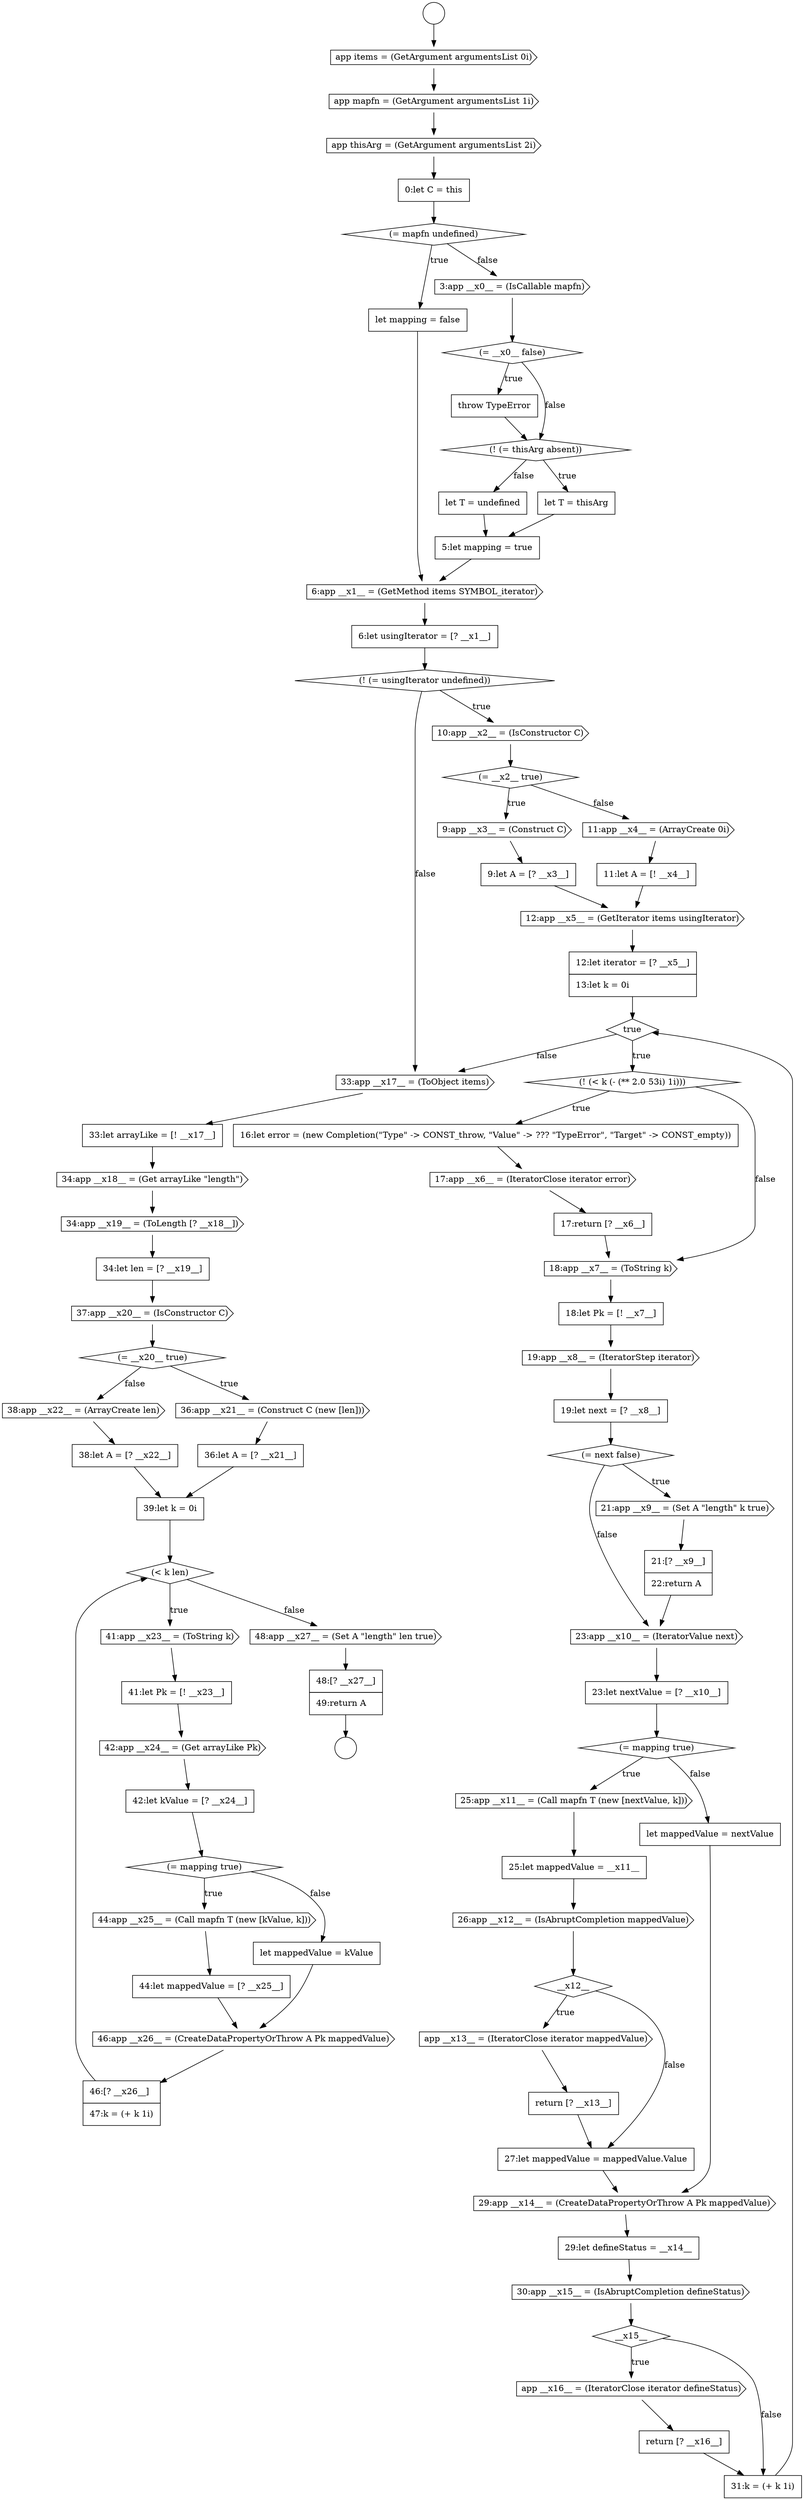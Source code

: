 digraph {
  node5 [shape=none, margin=0, label=<<font color="black">
    <table border="0" cellborder="1" cellspacing="0" cellpadding="10">
      <tr><td align="left">0:let C = this</td></tr>
    </table>
  </font>> color="black" fillcolor="white" style=filled]
  node65 [shape=cds, label=<<font color="black">38:app __x22__ = (ArrayCreate len)</font>> color="black" fillcolor="white" style=filled]
  node77 [shape=cds, label=<<font color="black">46:app __x26__ = (CreateDataPropertyOrThrow A Pk mappedValue)</font>> color="black" fillcolor="white" style=filled]
  node66 [shape=none, margin=0, label=<<font color="black">
    <table border="0" cellborder="1" cellspacing="0" cellpadding="10">
      <tr><td align="left">38:let A = [? __x22__]</td></tr>
    </table>
  </font>> color="black" fillcolor="white" style=filled]
  node69 [shape=cds, label=<<font color="black">41:app __x23__ = (ToString k)</font>> color="black" fillcolor="white" style=filled]
  node0 [shape=circle label=" " color="black" fillcolor="white" style=filled]
  node10 [shape=none, margin=0, label=<<font color="black">
    <table border="0" cellborder="1" cellspacing="0" cellpadding="10">
      <tr><td align="left">throw TypeError</td></tr>
    </table>
  </font>> color="black" fillcolor="white" style=filled]
  node56 [shape=cds, label=<<font color="black">33:app __x17__ = (ToObject items)</font>> color="black" fillcolor="white" style=filled]
  node42 [shape=none, margin=0, label=<<font color="black">
    <table border="0" cellborder="1" cellspacing="0" cellpadding="10">
      <tr><td align="left">25:let mappedValue = __x11__</td></tr>
    </table>
  </font>> color="black" fillcolor="white" style=filled]
  node24 [shape=cds, label=<<font color="black">12:app __x5__ = (GetIterator items usingIterator)</font>> color="black" fillcolor="white" style=filled]
  node37 [shape=none, margin=0, label=<<font color="black">
    <table border="0" cellborder="1" cellspacing="0" cellpadding="10">
      <tr><td align="left">21:[? __x9__]</td></tr>
      <tr><td align="left">22:return A</td></tr>
    </table>
  </font>> color="black" fillcolor="white" style=filled]
  node25 [shape=none, margin=0, label=<<font color="black">
    <table border="0" cellborder="1" cellspacing="0" cellpadding="10">
      <tr><td align="left">12:let iterator = [? __x5__]</td></tr>
      <tr><td align="left">13:let k = 0i</td></tr>
    </table>
  </font>> color="black" fillcolor="white" style=filled]
  node52 [shape=diamond, label=<<font color="black">__x15__</font>> color="black" fillcolor="white" style=filled]
  node14 [shape=none, margin=0, label=<<font color="black">
    <table border="0" cellborder="1" cellspacing="0" cellpadding="10">
      <tr><td align="left">5:let mapping = true</td></tr>
    </table>
  </font>> color="black" fillcolor="white" style=filled]
  node20 [shape=cds, label=<<font color="black">9:app __x3__ = (Construct C)</font>> color="black" fillcolor="white" style=filled]
  node46 [shape=none, margin=0, label=<<font color="black">
    <table border="0" cellborder="1" cellspacing="0" cellpadding="10">
      <tr><td align="left">return [? __x13__]</td></tr>
    </table>
  </font>> color="black" fillcolor="white" style=filled]
  node57 [shape=none, margin=0, label=<<font color="black">
    <table border="0" cellborder="1" cellspacing="0" cellpadding="10">
      <tr><td align="left">33:let arrayLike = [! __x17__]</td></tr>
    </table>
  </font>> color="black" fillcolor="white" style=filled]
  node78 [shape=none, margin=0, label=<<font color="black">
    <table border="0" cellborder="1" cellspacing="0" cellpadding="10">
      <tr><td align="left">46:[? __x26__]</td></tr>
      <tr><td align="left">47:k = (+ k 1i)</td></tr>
    </table>
  </font>> color="black" fillcolor="white" style=filled]
  node29 [shape=cds, label=<<font color="black">17:app __x6__ = (IteratorClose iterator error)</font>> color="black" fillcolor="white" style=filled]
  node61 [shape=cds, label=<<font color="black">37:app __x20__ = (IsConstructor C)</font>> color="black" fillcolor="white" style=filled]
  node1 [shape=circle label=" " color="black" fillcolor="white" style=filled]
  node74 [shape=cds, label=<<font color="black">44:app __x25__ = (Call mapfn T (new [kValue, k]))</font>> color="black" fillcolor="white" style=filled]
  node6 [shape=diamond, label=<<font color="black">(= mapfn undefined)</font>> color="black" fillcolor="white" style=filled]
  node60 [shape=none, margin=0, label=<<font color="black">
    <table border="0" cellborder="1" cellspacing="0" cellpadding="10">
      <tr><td align="left">34:let len = [? __x19__]</td></tr>
    </table>
  </font>> color="black" fillcolor="white" style=filled]
  node70 [shape=none, margin=0, label=<<font color="black">
    <table border="0" cellborder="1" cellspacing="0" cellpadding="10">
      <tr><td align="left">41:let Pk = [! __x23__]</td></tr>
    </table>
  </font>> color="black" fillcolor="white" style=filled]
  node21 [shape=none, margin=0, label=<<font color="black">
    <table border="0" cellborder="1" cellspacing="0" cellpadding="10">
      <tr><td align="left">9:let A = [? __x3__]</td></tr>
    </table>
  </font>> color="black" fillcolor="white" style=filled]
  node33 [shape=cds, label=<<font color="black">19:app __x8__ = (IteratorStep iterator)</font>> color="black" fillcolor="white" style=filled]
  node28 [shape=none, margin=0, label=<<font color="black">
    <table border="0" cellborder="1" cellspacing="0" cellpadding="10">
      <tr><td align="left">16:let error = (new Completion(&quot;Type&quot; -&gt; CONST_throw, &quot;Value&quot; -&gt; ??? &quot;TypeError&quot;, &quot;Target&quot; -&gt; CONST_empty))</td></tr>
    </table>
  </font>> color="black" fillcolor="white" style=filled]
  node38 [shape=cds, label=<<font color="black">23:app __x10__ = (IteratorValue next)</font>> color="black" fillcolor="white" style=filled]
  node9 [shape=diamond, label=<<font color="black">(= __x0__ false)</font>> color="black" fillcolor="white" style=filled]
  node53 [shape=cds, label=<<font color="black">app __x16__ = (IteratorClose iterator defineStatus)</font>> color="black" fillcolor="white" style=filled]
  node13 [shape=none, margin=0, label=<<font color="black">
    <table border="0" cellborder="1" cellspacing="0" cellpadding="10">
      <tr><td align="left">let T = undefined</td></tr>
    </table>
  </font>> color="black" fillcolor="white" style=filled]
  node41 [shape=cds, label=<<font color="black">25:app __x11__ = (Call mapfn T (new [nextValue, k]))</font>> color="black" fillcolor="white" style=filled]
  node73 [shape=diamond, label=<<font color="black">(= mapping true)</font>> color="black" fillcolor="white" style=filled]
  node2 [shape=cds, label=<<font color="black">app items = (GetArgument argumentsList 0i)</font>> color="black" fillcolor="white" style=filled]
  node45 [shape=cds, label=<<font color="black">app __x13__ = (IteratorClose iterator mappedValue)</font>> color="black" fillcolor="white" style=filled]
  node64 [shape=none, margin=0, label=<<font color="black">
    <table border="0" cellborder="1" cellspacing="0" cellpadding="10">
      <tr><td align="left">36:let A = [? __x21__]</td></tr>
    </table>
  </font>> color="black" fillcolor="white" style=filled]
  node17 [shape=diamond, label=<<font color="black">(! (= usingIterator undefined))</font>> color="black" fillcolor="white" style=filled]
  node32 [shape=none, margin=0, label=<<font color="black">
    <table border="0" cellborder="1" cellspacing="0" cellpadding="10">
      <tr><td align="left">18:let Pk = [! __x7__]</td></tr>
    </table>
  </font>> color="black" fillcolor="white" style=filled]
  node34 [shape=none, margin=0, label=<<font color="black">
    <table border="0" cellborder="1" cellspacing="0" cellpadding="10">
      <tr><td align="left">19:let next = [? __x8__]</td></tr>
    </table>
  </font>> color="black" fillcolor="white" style=filled]
  node22 [shape=cds, label=<<font color="black">11:app __x4__ = (ArrayCreate 0i)</font>> color="black" fillcolor="white" style=filled]
  node44 [shape=diamond, label=<<font color="black">__x12__</font>> color="black" fillcolor="white" style=filled]
  node59 [shape=cds, label=<<font color="black">34:app __x19__ = (ToLength [? __x18__])</font>> color="black" fillcolor="white" style=filled]
  node27 [shape=diamond, label=<<font color="black">(! (&lt; k (- (** 2.0 53i) 1i)))</font>> color="black" fillcolor="white" style=filled]
  node71 [shape=cds, label=<<font color="black">42:app __x24__ = (Get arrayLike Pk)</font>> color="black" fillcolor="white" style=filled]
  node12 [shape=none, margin=0, label=<<font color="black">
    <table border="0" cellborder="1" cellspacing="0" cellpadding="10">
      <tr><td align="left">let T = thisArg</td></tr>
    </table>
  </font>> color="black" fillcolor="white" style=filled]
  node54 [shape=none, margin=0, label=<<font color="black">
    <table border="0" cellborder="1" cellspacing="0" cellpadding="10">
      <tr><td align="left">return [? __x16__]</td></tr>
    </table>
  </font>> color="black" fillcolor="white" style=filled]
  node49 [shape=cds, label=<<font color="black">29:app __x14__ = (CreateDataPropertyOrThrow A Pk mappedValue)</font>> color="black" fillcolor="white" style=filled]
  node76 [shape=none, margin=0, label=<<font color="black">
    <table border="0" cellborder="1" cellspacing="0" cellpadding="10">
      <tr><td align="left">let mappedValue = kValue</td></tr>
    </table>
  </font>> color="black" fillcolor="white" style=filled]
  node7 [shape=none, margin=0, label=<<font color="black">
    <table border="0" cellborder="1" cellspacing="0" cellpadding="10">
      <tr><td align="left">let mapping = false</td></tr>
    </table>
  </font>> color="black" fillcolor="white" style=filled]
  node39 [shape=none, margin=0, label=<<font color="black">
    <table border="0" cellborder="1" cellspacing="0" cellpadding="10">
      <tr><td align="left">23:let nextValue = [? __x10__]</td></tr>
    </table>
  </font>> color="black" fillcolor="white" style=filled]
  node3 [shape=cds, label=<<font color="black">app mapfn = (GetArgument argumentsList 1i)</font>> color="black" fillcolor="white" style=filled]
  node80 [shape=none, margin=0, label=<<font color="black">
    <table border="0" cellborder="1" cellspacing="0" cellpadding="10">
      <tr><td align="left">48:[? __x27__]</td></tr>
      <tr><td align="left">49:return A</td></tr>
    </table>
  </font>> color="black" fillcolor="white" style=filled]
  node35 [shape=diamond, label=<<font color="black">(= next false)</font>> color="black" fillcolor="white" style=filled]
  node48 [shape=none, margin=0, label=<<font color="black">
    <table border="0" cellborder="1" cellspacing="0" cellpadding="10">
      <tr><td align="left">let mappedValue = nextValue</td></tr>
    </table>
  </font>> color="black" fillcolor="white" style=filled]
  node63 [shape=cds, label=<<font color="black">36:app __x21__ = (Construct C (new [len]))</font>> color="black" fillcolor="white" style=filled]
  node18 [shape=cds, label=<<font color="black">10:app __x2__ = (IsConstructor C)</font>> color="black" fillcolor="white" style=filled]
  node50 [shape=none, margin=0, label=<<font color="black">
    <table border="0" cellborder="1" cellspacing="0" cellpadding="10">
      <tr><td align="left">29:let defineStatus = __x14__</td></tr>
    </table>
  </font>> color="black" fillcolor="white" style=filled]
  node67 [shape=none, margin=0, label=<<font color="black">
    <table border="0" cellborder="1" cellspacing="0" cellpadding="10">
      <tr><td align="left">39:let k = 0i</td></tr>
    </table>
  </font>> color="black" fillcolor="white" style=filled]
  node16 [shape=none, margin=0, label=<<font color="black">
    <table border="0" cellborder="1" cellspacing="0" cellpadding="10">
      <tr><td align="left">6:let usingIterator = [? __x1__]</td></tr>
    </table>
  </font>> color="black" fillcolor="white" style=filled]
  node31 [shape=cds, label=<<font color="black">18:app __x7__ = (ToString k)</font>> color="black" fillcolor="white" style=filled]
  node11 [shape=diamond, label=<<font color="black">(! (= thisArg absent))</font>> color="black" fillcolor="white" style=filled]
  node72 [shape=none, margin=0, label=<<font color="black">
    <table border="0" cellborder="1" cellspacing="0" cellpadding="10">
      <tr><td align="left">42:let kValue = [? __x24__]</td></tr>
    </table>
  </font>> color="black" fillcolor="white" style=filled]
  node43 [shape=cds, label=<<font color="black">26:app __x12__ = (IsAbruptCompletion mappedValue)</font>> color="black" fillcolor="white" style=filled]
  node40 [shape=diamond, label=<<font color="black">(= mapping true)</font>> color="black" fillcolor="white" style=filled]
  node26 [shape=diamond, label=<<font color="black">true</font>> color="black" fillcolor="white" style=filled]
  node55 [shape=none, margin=0, label=<<font color="black">
    <table border="0" cellborder="1" cellspacing="0" cellpadding="10">
      <tr><td align="left">31:k = (+ k 1i)</td></tr>
    </table>
  </font>> color="black" fillcolor="white" style=filled]
  node23 [shape=none, margin=0, label=<<font color="black">
    <table border="0" cellborder="1" cellspacing="0" cellpadding="10">
      <tr><td align="left">11:let A = [! __x4__]</td></tr>
    </table>
  </font>> color="black" fillcolor="white" style=filled]
  node8 [shape=cds, label=<<font color="black">3:app __x0__ = (IsCallable mapfn)</font>> color="black" fillcolor="white" style=filled]
  node75 [shape=none, margin=0, label=<<font color="black">
    <table border="0" cellborder="1" cellspacing="0" cellpadding="10">
      <tr><td align="left">44:let mappedValue = [? __x25__]</td></tr>
    </table>
  </font>> color="black" fillcolor="white" style=filled]
  node58 [shape=cds, label=<<font color="black">34:app __x18__ = (Get arrayLike &quot;length&quot;)</font>> color="black" fillcolor="white" style=filled]
  node36 [shape=cds, label=<<font color="black">21:app __x9__ = (Set A &quot;length&quot; k true)</font>> color="black" fillcolor="white" style=filled]
  node30 [shape=none, margin=0, label=<<font color="black">
    <table border="0" cellborder="1" cellspacing="0" cellpadding="10">
      <tr><td align="left">17:return [? __x6__]</td></tr>
    </table>
  </font>> color="black" fillcolor="white" style=filled]
  node51 [shape=cds, label=<<font color="black">30:app __x15__ = (IsAbruptCompletion defineStatus)</font>> color="black" fillcolor="white" style=filled]
  node19 [shape=diamond, label=<<font color="black">(= __x2__ true)</font>> color="black" fillcolor="white" style=filled]
  node4 [shape=cds, label=<<font color="black">app thisArg = (GetArgument argumentsList 2i)</font>> color="black" fillcolor="white" style=filled]
  node79 [shape=cds, label=<<font color="black">48:app __x27__ = (Set A &quot;length&quot; len true)</font>> color="black" fillcolor="white" style=filled]
  node47 [shape=none, margin=0, label=<<font color="black">
    <table border="0" cellborder="1" cellspacing="0" cellpadding="10">
      <tr><td align="left">27:let mappedValue = mappedValue.Value</td></tr>
    </table>
  </font>> color="black" fillcolor="white" style=filled]
  node15 [shape=cds, label=<<font color="black">6:app __x1__ = (GetMethod items SYMBOL_iterator)</font>> color="black" fillcolor="white" style=filled]
  node68 [shape=diamond, label=<<font color="black">(&lt; k len)</font>> color="black" fillcolor="white" style=filled]
  node62 [shape=diamond, label=<<font color="black">(= __x20__ true)</font>> color="black" fillcolor="white" style=filled]
  node66 -> node67 [ color="black"]
  node52 -> node53 [label=<<font color="black">true</font>> color="black"]
  node52 -> node55 [label=<<font color="black">false</font>> color="black"]
  node79 -> node80 [ color="black"]
  node72 -> node73 [ color="black"]
  node10 -> node11 [ color="black"]
  node69 -> node70 [ color="black"]
  node7 -> node15 [ color="black"]
  node5 -> node6 [ color="black"]
  node53 -> node54 [ color="black"]
  node3 -> node4 [ color="black"]
  node63 -> node64 [ color="black"]
  node61 -> node62 [ color="black"]
  node28 -> node29 [ color="black"]
  node29 -> node30 [ color="black"]
  node39 -> node40 [ color="black"]
  node67 -> node68 [ color="black"]
  node6 -> node7 [label=<<font color="black">true</font>> color="black"]
  node6 -> node8 [label=<<font color="black">false</font>> color="black"]
  node54 -> node55 [ color="black"]
  node26 -> node27 [label=<<font color="black">true</font>> color="black"]
  node26 -> node56 [label=<<font color="black">false</font>> color="black"]
  node18 -> node19 [ color="black"]
  node42 -> node43 [ color="black"]
  node34 -> node35 [ color="black"]
  node71 -> node72 [ color="black"]
  node55 -> node26 [ color="black"]
  node2 -> node3 [ color="black"]
  node75 -> node77 [ color="black"]
  node40 -> node41 [label=<<font color="black">true</font>> color="black"]
  node40 -> node48 [label=<<font color="black">false</font>> color="black"]
  node15 -> node16 [ color="black"]
  node11 -> node12 [label=<<font color="black">true</font>> color="black"]
  node11 -> node13 [label=<<font color="black">false</font>> color="black"]
  node78 -> node68 [ color="black"]
  node9 -> node10 [label=<<font color="black">true</font>> color="black"]
  node9 -> node11 [label=<<font color="black">false</font>> color="black"]
  node13 -> node14 [ color="black"]
  node57 -> node58 [ color="black"]
  node45 -> node46 [ color="black"]
  node0 -> node2 [ color="black"]
  node17 -> node18 [label=<<font color="black">true</font>> color="black"]
  node17 -> node56 [label=<<font color="black">false</font>> color="black"]
  node27 -> node28 [label=<<font color="black">true</font>> color="black"]
  node27 -> node31 [label=<<font color="black">false</font>> color="black"]
  node36 -> node37 [ color="black"]
  node22 -> node23 [ color="black"]
  node70 -> node71 [ color="black"]
  node76 -> node77 [ color="black"]
  node43 -> node44 [ color="black"]
  node80 -> node1 [ color="black"]
  node37 -> node38 [ color="black"]
  node19 -> node20 [label=<<font color="black">true</font>> color="black"]
  node19 -> node22 [label=<<font color="black">false</font>> color="black"]
  node23 -> node24 [ color="black"]
  node14 -> node15 [ color="black"]
  node31 -> node32 [ color="black"]
  node30 -> node31 [ color="black"]
  node47 -> node49 [ color="black"]
  node77 -> node78 [ color="black"]
  node62 -> node63 [label=<<font color="black">true</font>> color="black"]
  node62 -> node65 [label=<<font color="black">false</font>> color="black"]
  node50 -> node51 [ color="black"]
  node4 -> node5 [ color="black"]
  node51 -> node52 [ color="black"]
  node25 -> node26 [ color="black"]
  node8 -> node9 [ color="black"]
  node59 -> node60 [ color="black"]
  node20 -> node21 [ color="black"]
  node56 -> node57 [ color="black"]
  node21 -> node24 [ color="black"]
  node60 -> node61 [ color="black"]
  node24 -> node25 [ color="black"]
  node16 -> node17 [ color="black"]
  node46 -> node47 [ color="black"]
  node58 -> node59 [ color="black"]
  node65 -> node66 [ color="black"]
  node48 -> node49 [ color="black"]
  node73 -> node74 [label=<<font color="black">true</font>> color="black"]
  node73 -> node76 [label=<<font color="black">false</font>> color="black"]
  node12 -> node14 [ color="black"]
  node68 -> node69 [label=<<font color="black">true</font>> color="black"]
  node68 -> node79 [label=<<font color="black">false</font>> color="black"]
  node49 -> node50 [ color="black"]
  node44 -> node45 [label=<<font color="black">true</font>> color="black"]
  node44 -> node47 [label=<<font color="black">false</font>> color="black"]
  node38 -> node39 [ color="black"]
  node35 -> node36 [label=<<font color="black">true</font>> color="black"]
  node35 -> node38 [label=<<font color="black">false</font>> color="black"]
  node74 -> node75 [ color="black"]
  node64 -> node67 [ color="black"]
  node32 -> node33 [ color="black"]
  node33 -> node34 [ color="black"]
  node41 -> node42 [ color="black"]
}
